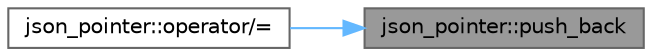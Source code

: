 digraph "json_pointer::push_back"
{
 // LATEX_PDF_SIZE
  bgcolor="transparent";
  edge [fontname=Helvetica,fontsize=10,labelfontname=Helvetica,labelfontsize=10];
  node [fontname=Helvetica,fontsize=10,shape=box,height=0.2,width=0.4];
  rankdir="RL";
  Node1 [id="Node000001",label="json_pointer::push_back",height=0.2,width=0.4,color="gray40", fillcolor="grey60", style="filled", fontcolor="black",tooltip="append an unescaped token at the end of the reference pointer"];
  Node1 -> Node2 [id="edge2_Node000001_Node000002",dir="back",color="steelblue1",style="solid",tooltip=" "];
  Node2 [id="Node000002",label="json_pointer::operator/=",height=0.2,width=0.4,color="grey40", fillcolor="white", style="filled",URL="$classjson__pointer.html#aa810a9db8c1d6e67c4a3703dc66a18d4",tooltip="append an unescaped reference token at the end of this JSON pointer"];
}
